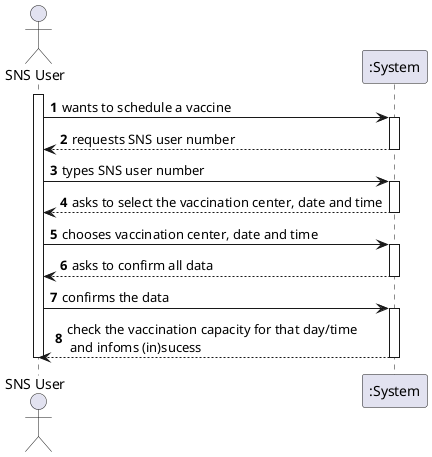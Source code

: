 @startuml
'https://plantuml.com/sequence-diagram

autonumber

actor "SNS User" as User

activate User
User -> ":System" : wants to schedule a vaccine
activate ":System"
":System" --> User : requests SNS user number
deactivate ":System"

User -> ":System" : types SNS user number
activate ":System"
":System" --> User : asks to select the vaccination center, date and time
deactivate ":System"

User -> ":System" : chooses vaccination center, date and time
activate ":System"
":System" --> User : asks to confirm all data
deactivate ":System"

User-> ":System" : confirms the data
activate ":System"
":System" --> User : check the vaccination capacity for that day/time \n and infoms (in)sucess
deactivate ":System"


deactivate User
@enduml